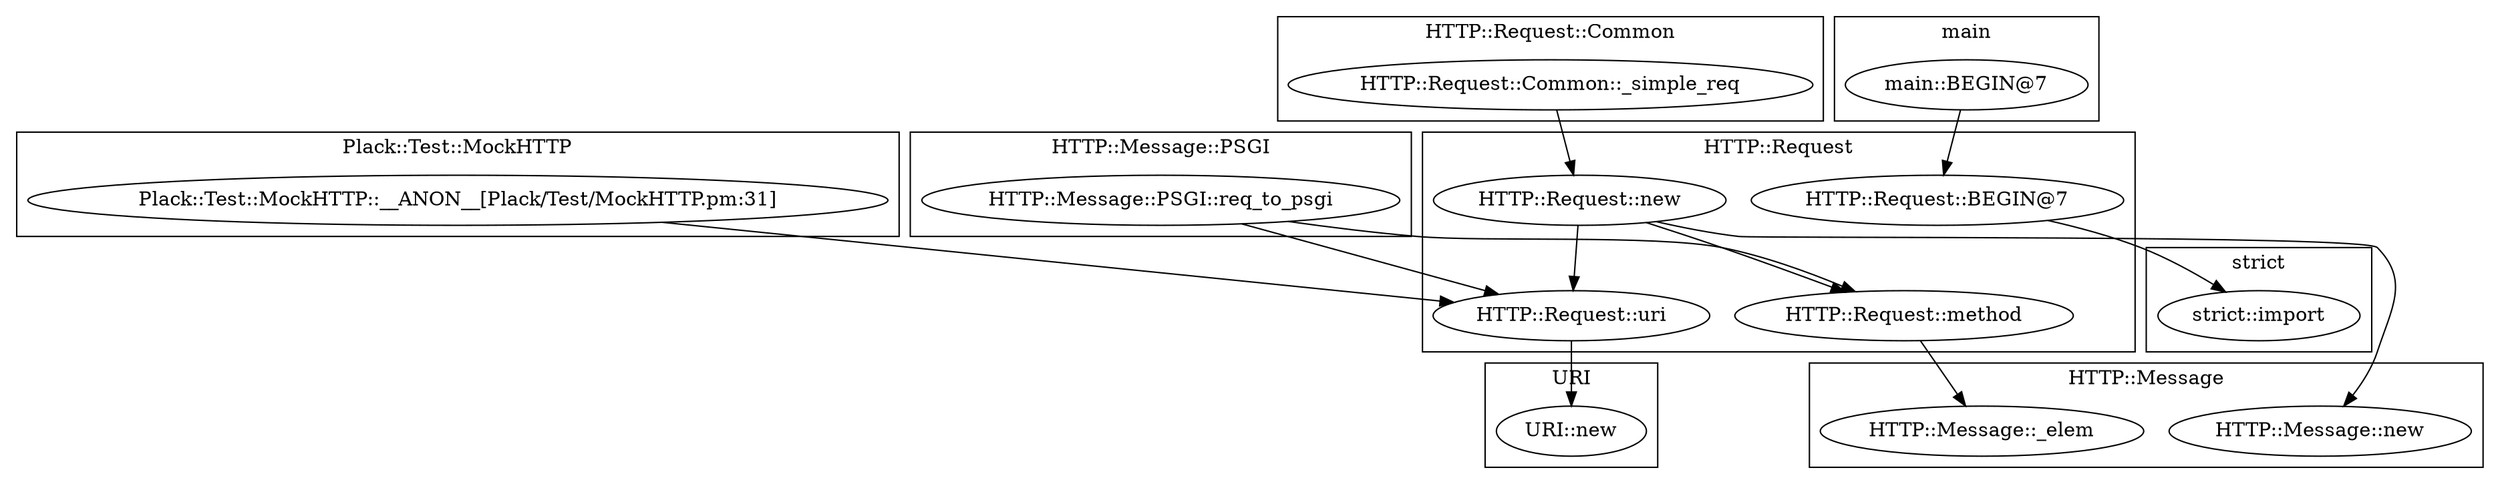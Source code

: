 digraph {
graph [overlap=false]
subgraph cluster_HTTP_Message {
	label="HTTP::Message";
	"HTTP::Message::new";
	"HTTP::Message::_elem";
}
subgraph cluster_Plack_Test_MockHTTP {
	label="Plack::Test::MockHTTP";
	"Plack::Test::MockHTTP::__ANON__[Plack/Test/MockHTTP.pm:31]";
}
subgraph cluster_HTTP_Request {
	label="HTTP::Request";
	"HTTP::Request::uri";
	"HTTP::Request::BEGIN@7";
	"HTTP::Request::new";
	"HTTP::Request::method";
}
subgraph cluster_HTTP_Message_PSGI {
	label="HTTP::Message::PSGI";
	"HTTP::Message::PSGI::req_to_psgi";
}
subgraph cluster_HTTP_Request_Common {
	label="HTTP::Request::Common";
	"HTTP::Request::Common::_simple_req";
}
subgraph cluster_main {
	label="main";
	"main::BEGIN@7";
}
subgraph cluster_URI {
	label="URI";
	"URI::new";
}
subgraph cluster_strict {
	label="strict";
	"strict::import";
}
"HTTP::Request::uri" -> "URI::new";
"HTTP::Request::BEGIN@7" -> "strict::import";
"main::BEGIN@7" -> "HTTP::Request::BEGIN@7";
"HTTP::Request::method" -> "HTTP::Message::_elem";
"HTTP::Message::PSGI::req_to_psgi" -> "HTTP::Request::uri";
"Plack::Test::MockHTTP::__ANON__[Plack/Test/MockHTTP.pm:31]" -> "HTTP::Request::uri";
"HTTP::Request::new" -> "HTTP::Request::uri";
"HTTP::Request::new" -> "HTTP::Message::new";
"HTTP::Message::PSGI::req_to_psgi" -> "HTTP::Request::method";
"HTTP::Request::new" -> "HTTP::Request::method";
"HTTP::Request::Common::_simple_req" -> "HTTP::Request::new";
}
